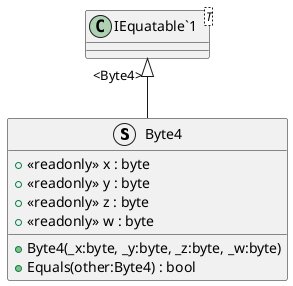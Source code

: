 @startuml
struct Byte4 {
    + <<readonly>> x : byte
    + <<readonly>> y : byte
    + <<readonly>> z : byte
    + <<readonly>> w : byte
    + Byte4(_x:byte, _y:byte, _z:byte, _w:byte)
    + Equals(other:Byte4) : bool
}
class "IEquatable`1"<T> {
}
"IEquatable`1" "<Byte4>" <|-- Byte4
@enduml
